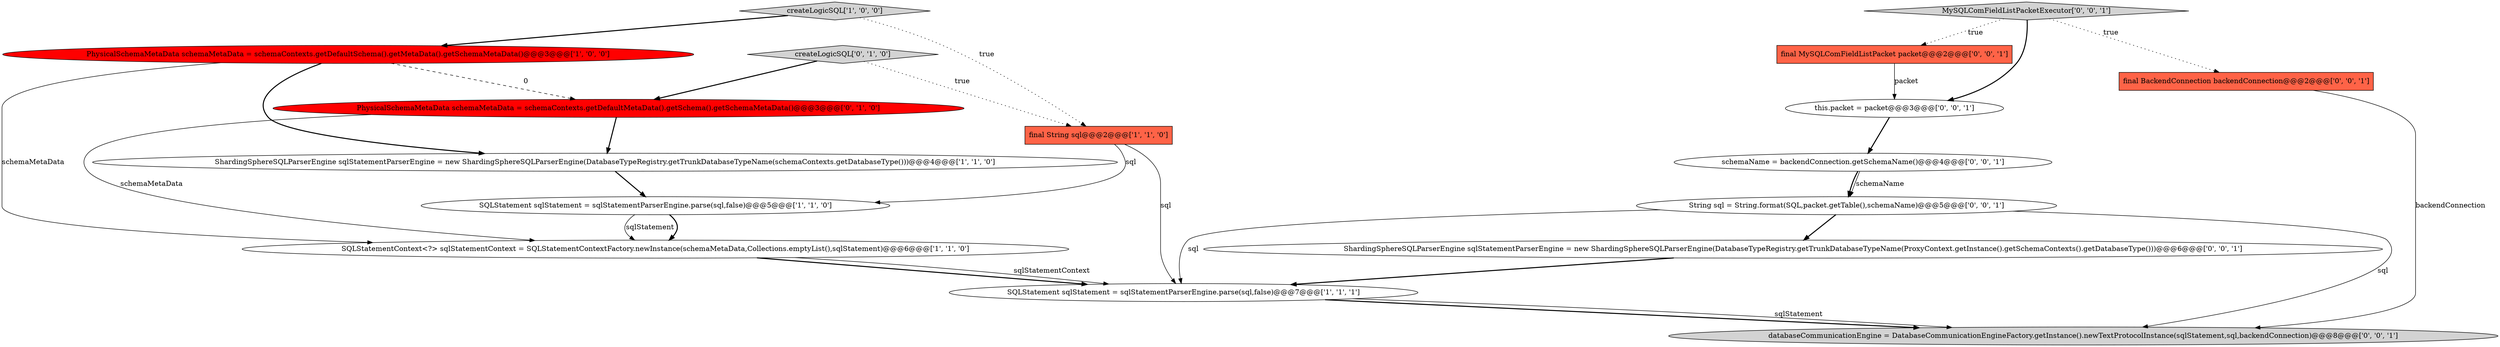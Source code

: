 digraph {
15 [style = filled, label = "final BackendConnection backendConnection@@@2@@@['0', '0', '1']", fillcolor = tomato, shape = box image = "AAA0AAABBB3BBB"];
2 [style = filled, label = "PhysicalSchemaMetaData schemaMetaData = schemaContexts.getDefaultSchema().getMetaData().getSchemaMetaData()@@@3@@@['1', '0', '0']", fillcolor = red, shape = ellipse image = "AAA1AAABBB1BBB"];
9 [style = filled, label = "schemaName = backendConnection.getSchemaName()@@@4@@@['0', '0', '1']", fillcolor = white, shape = ellipse image = "AAA0AAABBB3BBB"];
10 [style = filled, label = "final MySQLComFieldListPacket packet@@@2@@@['0', '0', '1']", fillcolor = tomato, shape = box image = "AAA0AAABBB3BBB"];
16 [style = filled, label = "this.packet = packet@@@3@@@['0', '0', '1']", fillcolor = white, shape = ellipse image = "AAA0AAABBB3BBB"];
1 [style = filled, label = "SQLStatement sqlStatement = sqlStatementParserEngine.parse(sql,false)@@@5@@@['1', '1', '0']", fillcolor = white, shape = ellipse image = "AAA0AAABBB1BBB"];
5 [style = filled, label = "final String sql@@@2@@@['1', '1', '0']", fillcolor = tomato, shape = box image = "AAA0AAABBB1BBB"];
13 [style = filled, label = "databaseCommunicationEngine = DatabaseCommunicationEngineFactory.getInstance().newTextProtocolInstance(sqlStatement,sql,backendConnection)@@@8@@@['0', '0', '1']", fillcolor = lightgray, shape = ellipse image = "AAA0AAABBB3BBB"];
3 [style = filled, label = "ShardingSphereSQLParserEngine sqlStatementParserEngine = new ShardingSphereSQLParserEngine(DatabaseTypeRegistry.getTrunkDatabaseTypeName(schemaContexts.getDatabaseType()))@@@4@@@['1', '1', '0']", fillcolor = white, shape = ellipse image = "AAA0AAABBB1BBB"];
7 [style = filled, label = "createLogicSQL['0', '1', '0']", fillcolor = lightgray, shape = diamond image = "AAA0AAABBB2BBB"];
14 [style = filled, label = "String sql = String.format(SQL,packet.getTable(),schemaName)@@@5@@@['0', '0', '1']", fillcolor = white, shape = ellipse image = "AAA0AAABBB3BBB"];
4 [style = filled, label = "createLogicSQL['1', '0', '0']", fillcolor = lightgray, shape = diamond image = "AAA0AAABBB1BBB"];
11 [style = filled, label = "ShardingSphereSQLParserEngine sqlStatementParserEngine = new ShardingSphereSQLParserEngine(DatabaseTypeRegistry.getTrunkDatabaseTypeName(ProxyContext.getInstance().getSchemaContexts().getDatabaseType()))@@@6@@@['0', '0', '1']", fillcolor = white, shape = ellipse image = "AAA0AAABBB3BBB"];
12 [style = filled, label = "MySQLComFieldListPacketExecutor['0', '0', '1']", fillcolor = lightgray, shape = diamond image = "AAA0AAABBB3BBB"];
8 [style = filled, label = "PhysicalSchemaMetaData schemaMetaData = schemaContexts.getDefaultMetaData().getSchema().getSchemaMetaData()@@@3@@@['0', '1', '0']", fillcolor = red, shape = ellipse image = "AAA1AAABBB2BBB"];
0 [style = filled, label = "SQLStatement sqlStatement = sqlStatementParserEngine.parse(sql,false)@@@7@@@['1', '1', '1']", fillcolor = white, shape = ellipse image = "AAA0AAABBB1BBB"];
6 [style = filled, label = "SQLStatementContext<?> sqlStatementContext = SQLStatementContextFactory.newInstance(schemaMetaData,Collections.emptyList(),sqlStatement)@@@6@@@['1', '1', '0']", fillcolor = white, shape = ellipse image = "AAA0AAABBB1BBB"];
4->5 [style = dotted, label="true"];
0->13 [style = bold, label=""];
3->1 [style = bold, label=""];
2->3 [style = bold, label=""];
8->3 [style = bold, label=""];
5->0 [style = solid, label="sql"];
12->15 [style = dotted, label="true"];
6->0 [style = bold, label=""];
12->16 [style = bold, label=""];
4->2 [style = bold, label=""];
7->8 [style = bold, label=""];
2->8 [style = dashed, label="0"];
7->5 [style = dotted, label="true"];
15->13 [style = solid, label="backendConnection"];
0->13 [style = solid, label="sqlStatement"];
11->0 [style = bold, label=""];
1->6 [style = bold, label=""];
14->13 [style = solid, label="sql"];
12->10 [style = dotted, label="true"];
9->14 [style = solid, label="schemaName"];
8->6 [style = solid, label="schemaMetaData"];
6->0 [style = solid, label="sqlStatementContext"];
9->14 [style = bold, label=""];
5->1 [style = solid, label="sql"];
14->0 [style = solid, label="sql"];
14->11 [style = bold, label=""];
10->16 [style = solid, label="packet"];
16->9 [style = bold, label=""];
2->6 [style = solid, label="schemaMetaData"];
1->6 [style = solid, label="sqlStatement"];
}
